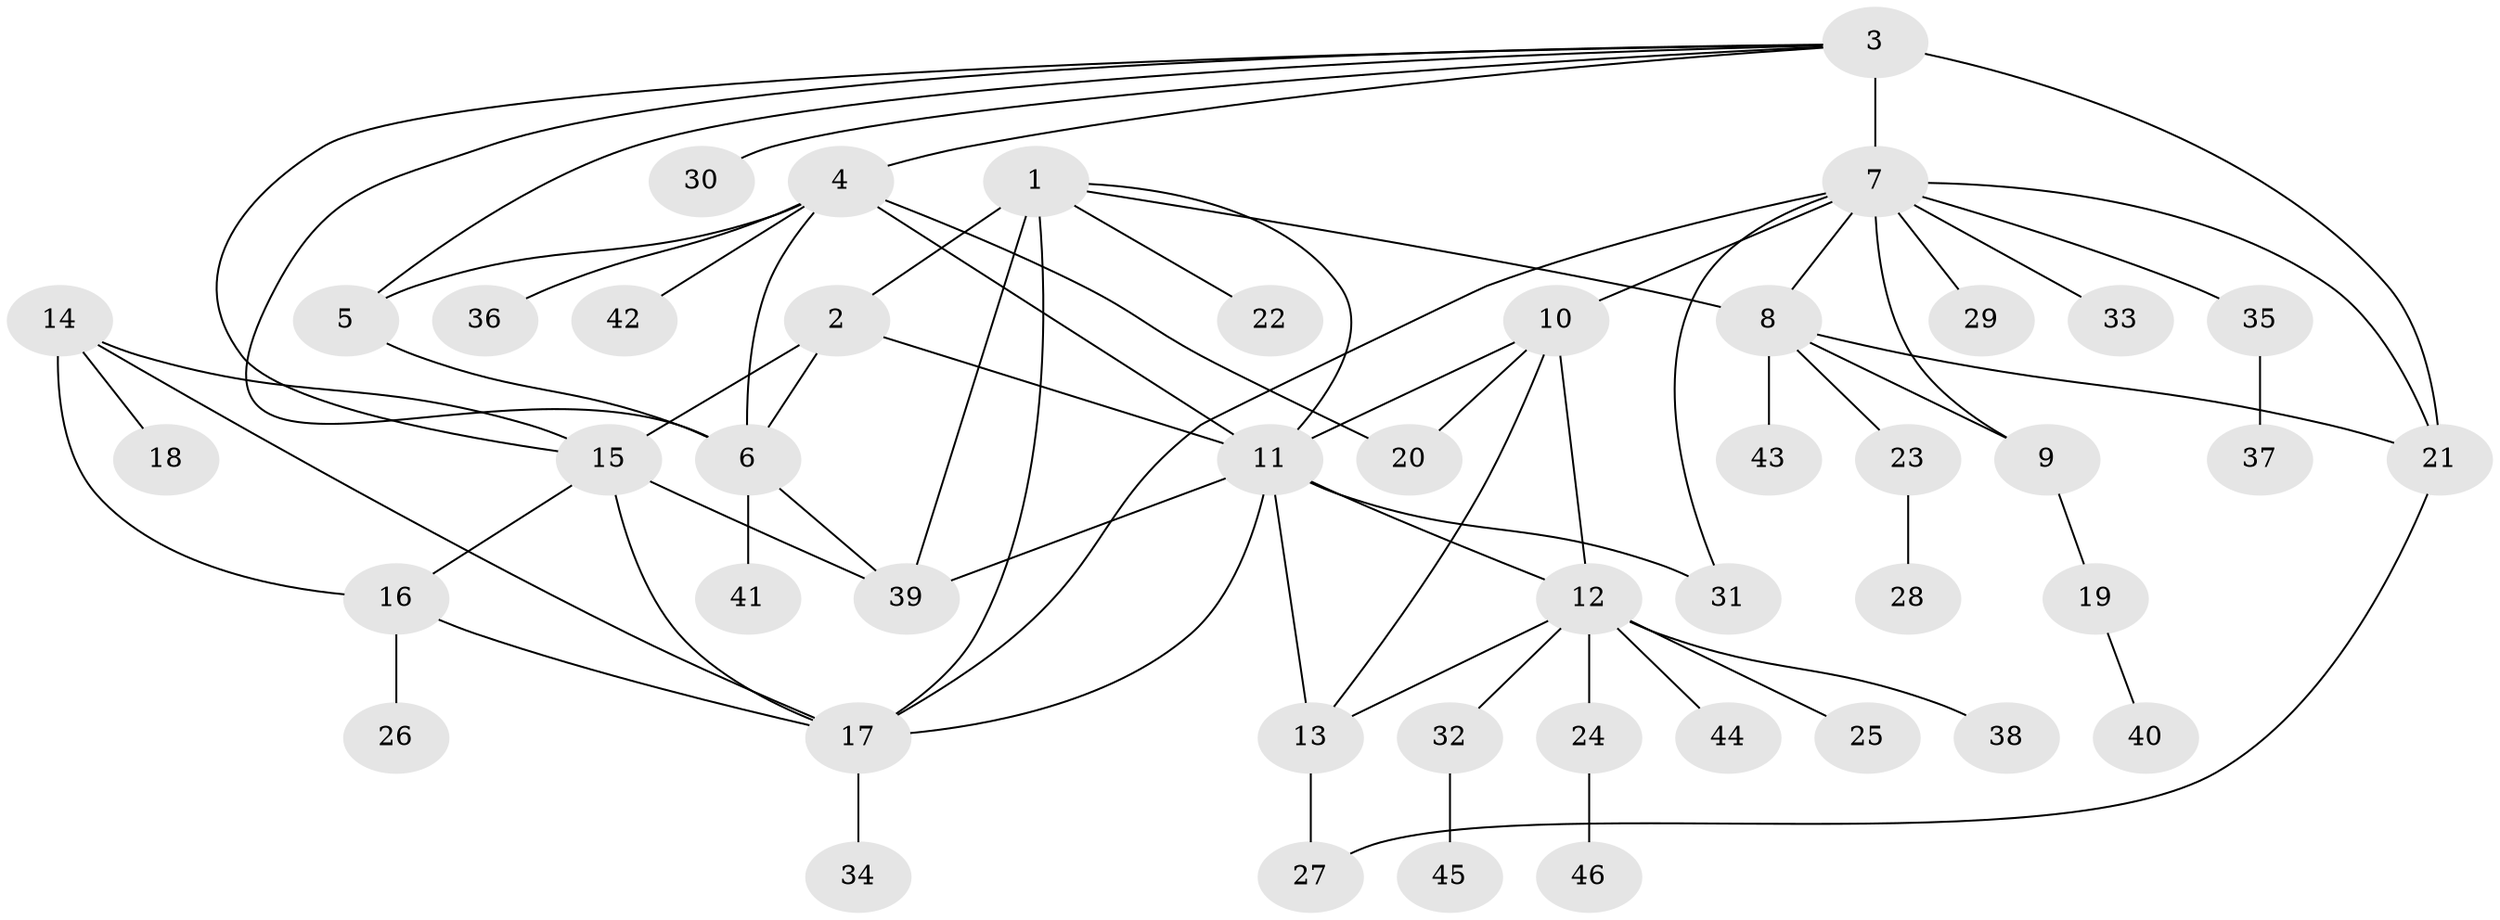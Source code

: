 // original degree distribution, {6: 0.02247191011235955, 7: 0.033707865168539325, 4: 0.056179775280898875, 12: 0.011235955056179775, 8: 0.0449438202247191, 13: 0.011235955056179775, 3: 0.10112359550561797, 11: 0.011235955056179775, 9: 0.011235955056179775, 5: 0.011235955056179775, 2: 0.16853932584269662, 1: 0.5168539325842697}
// Generated by graph-tools (version 1.1) at 2025/37/03/09/25 02:37:45]
// undirected, 46 vertices, 71 edges
graph export_dot {
graph [start="1"]
  node [color=gray90,style=filled];
  1;
  2;
  3;
  4;
  5;
  6;
  7;
  8;
  9;
  10;
  11;
  12;
  13;
  14;
  15;
  16;
  17;
  18;
  19;
  20;
  21;
  22;
  23;
  24;
  25;
  26;
  27;
  28;
  29;
  30;
  31;
  32;
  33;
  34;
  35;
  36;
  37;
  38;
  39;
  40;
  41;
  42;
  43;
  44;
  45;
  46;
  1 -- 2 [weight=3.0];
  1 -- 8 [weight=1.0];
  1 -- 11 [weight=1.0];
  1 -- 17 [weight=1.0];
  1 -- 22 [weight=1.0];
  1 -- 39 [weight=1.0];
  2 -- 6 [weight=1.0];
  2 -- 11 [weight=1.0];
  2 -- 15 [weight=1.0];
  3 -- 4 [weight=1.0];
  3 -- 5 [weight=1.0];
  3 -- 6 [weight=1.0];
  3 -- 7 [weight=1.0];
  3 -- 15 [weight=1.0];
  3 -- 21 [weight=5.0];
  3 -- 30 [weight=1.0];
  4 -- 5 [weight=1.0];
  4 -- 6 [weight=1.0];
  4 -- 11 [weight=1.0];
  4 -- 20 [weight=1.0];
  4 -- 36 [weight=1.0];
  4 -- 42 [weight=1.0];
  5 -- 6 [weight=1.0];
  6 -- 39 [weight=1.0];
  6 -- 41 [weight=2.0];
  7 -- 8 [weight=1.0];
  7 -- 9 [weight=2.0];
  7 -- 10 [weight=1.0];
  7 -- 17 [weight=1.0];
  7 -- 21 [weight=1.0];
  7 -- 29 [weight=2.0];
  7 -- 31 [weight=1.0];
  7 -- 33 [weight=1.0];
  7 -- 35 [weight=1.0];
  8 -- 9 [weight=2.0];
  8 -- 21 [weight=1.0];
  8 -- 23 [weight=1.0];
  8 -- 43 [weight=1.0];
  9 -- 19 [weight=1.0];
  10 -- 11 [weight=1.0];
  10 -- 12 [weight=1.0];
  10 -- 13 [weight=1.0];
  10 -- 20 [weight=1.0];
  11 -- 12 [weight=1.0];
  11 -- 13 [weight=1.0];
  11 -- 17 [weight=1.0];
  11 -- 31 [weight=2.0];
  11 -- 39 [weight=1.0];
  12 -- 13 [weight=1.0];
  12 -- 24 [weight=1.0];
  12 -- 25 [weight=1.0];
  12 -- 32 [weight=1.0];
  12 -- 38 [weight=1.0];
  12 -- 44 [weight=1.0];
  13 -- 27 [weight=3.0];
  14 -- 15 [weight=1.0];
  14 -- 16 [weight=1.0];
  14 -- 17 [weight=1.0];
  14 -- 18 [weight=1.0];
  15 -- 16 [weight=1.0];
  15 -- 17 [weight=1.0];
  15 -- 39 [weight=1.0];
  16 -- 17 [weight=1.0];
  16 -- 26 [weight=1.0];
  17 -- 34 [weight=1.0];
  19 -- 40 [weight=1.0];
  21 -- 27 [weight=1.0];
  23 -- 28 [weight=1.0];
  24 -- 46 [weight=1.0];
  32 -- 45 [weight=1.0];
  35 -- 37 [weight=1.0];
}
